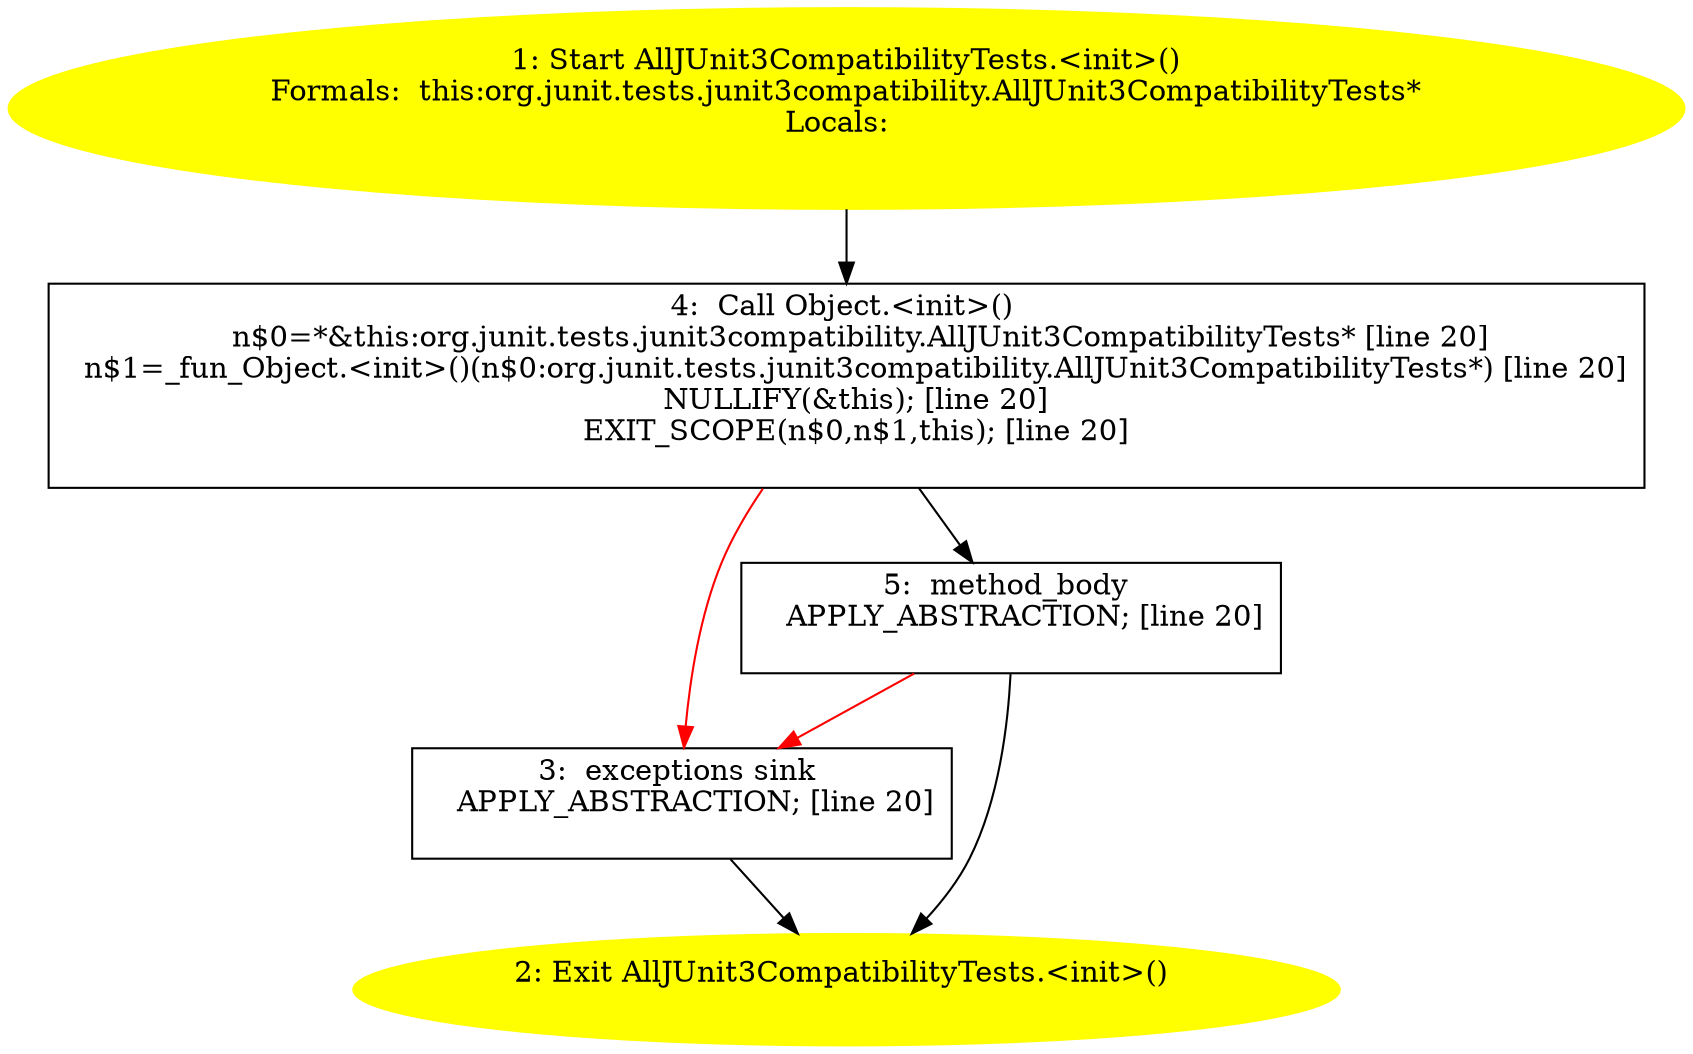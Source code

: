 /* @generated */
digraph cfg {
"org.junit.tests.junit3compatibility.AllJUnit3CompatibilityTests.<init>().149236b679d7fcd08d0bc404fe0cf7e9_1" [label="1: Start AllJUnit3CompatibilityTests.<init>()\nFormals:  this:org.junit.tests.junit3compatibility.AllJUnit3CompatibilityTests*\nLocals:  \n  " color=yellow style=filled]
	

	 "org.junit.tests.junit3compatibility.AllJUnit3CompatibilityTests.<init>().149236b679d7fcd08d0bc404fe0cf7e9_1" -> "org.junit.tests.junit3compatibility.AllJUnit3CompatibilityTests.<init>().149236b679d7fcd08d0bc404fe0cf7e9_4" ;
"org.junit.tests.junit3compatibility.AllJUnit3CompatibilityTests.<init>().149236b679d7fcd08d0bc404fe0cf7e9_2" [label="2: Exit AllJUnit3CompatibilityTests.<init>() \n  " color=yellow style=filled]
	

"org.junit.tests.junit3compatibility.AllJUnit3CompatibilityTests.<init>().149236b679d7fcd08d0bc404fe0cf7e9_3" [label="3:  exceptions sink \n   APPLY_ABSTRACTION; [line 20]\n " shape="box"]
	

	 "org.junit.tests.junit3compatibility.AllJUnit3CompatibilityTests.<init>().149236b679d7fcd08d0bc404fe0cf7e9_3" -> "org.junit.tests.junit3compatibility.AllJUnit3CompatibilityTests.<init>().149236b679d7fcd08d0bc404fe0cf7e9_2" ;
"org.junit.tests.junit3compatibility.AllJUnit3CompatibilityTests.<init>().149236b679d7fcd08d0bc404fe0cf7e9_4" [label="4:  Call Object.<init>() \n   n$0=*&this:org.junit.tests.junit3compatibility.AllJUnit3CompatibilityTests* [line 20]\n  n$1=_fun_Object.<init>()(n$0:org.junit.tests.junit3compatibility.AllJUnit3CompatibilityTests*) [line 20]\n  NULLIFY(&this); [line 20]\n  EXIT_SCOPE(n$0,n$1,this); [line 20]\n " shape="box"]
	

	 "org.junit.tests.junit3compatibility.AllJUnit3CompatibilityTests.<init>().149236b679d7fcd08d0bc404fe0cf7e9_4" -> "org.junit.tests.junit3compatibility.AllJUnit3CompatibilityTests.<init>().149236b679d7fcd08d0bc404fe0cf7e9_5" ;
	 "org.junit.tests.junit3compatibility.AllJUnit3CompatibilityTests.<init>().149236b679d7fcd08d0bc404fe0cf7e9_4" -> "org.junit.tests.junit3compatibility.AllJUnit3CompatibilityTests.<init>().149236b679d7fcd08d0bc404fe0cf7e9_3" [color="red" ];
"org.junit.tests.junit3compatibility.AllJUnit3CompatibilityTests.<init>().149236b679d7fcd08d0bc404fe0cf7e9_5" [label="5:  method_body \n   APPLY_ABSTRACTION; [line 20]\n " shape="box"]
	

	 "org.junit.tests.junit3compatibility.AllJUnit3CompatibilityTests.<init>().149236b679d7fcd08d0bc404fe0cf7e9_5" -> "org.junit.tests.junit3compatibility.AllJUnit3CompatibilityTests.<init>().149236b679d7fcd08d0bc404fe0cf7e9_2" ;
	 "org.junit.tests.junit3compatibility.AllJUnit3CompatibilityTests.<init>().149236b679d7fcd08d0bc404fe0cf7e9_5" -> "org.junit.tests.junit3compatibility.AllJUnit3CompatibilityTests.<init>().149236b679d7fcd08d0bc404fe0cf7e9_3" [color="red" ];
}
